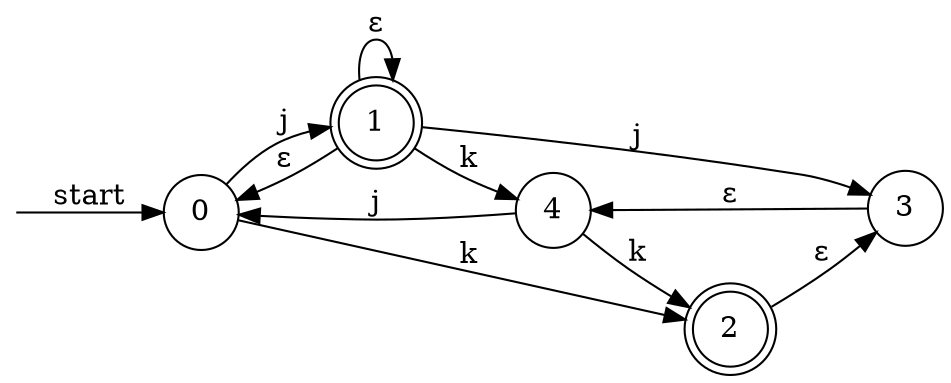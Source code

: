 digraph enfa {
    rankdir = LR;
    node [shape = circle];
    __start [style = invis, shape = point];
    __start -> "0" [ label = "start" ];
    node [shape = doublecircle]; "1" "2"
    node [shape = circle];
    "0" -> "2" [ label = "k" ];
    "1" -> "3" [ label = "j" ];
    "1" -> "0" [ label = "&epsilon;" ];
    "1" -> "1" [ label = "&epsilon;" ];
    "4" -> "2" [ label = "k" ];
    "4" -> "0" [ label = "j" ];
    "1" -> "4" [ label = "k" ];
    "2" -> "3" [ label = "&epsilon;" ];
    "3" -> "4" [ label = "&epsilon;" ];
    "0" -> "1" [ label = "j" ];
}
